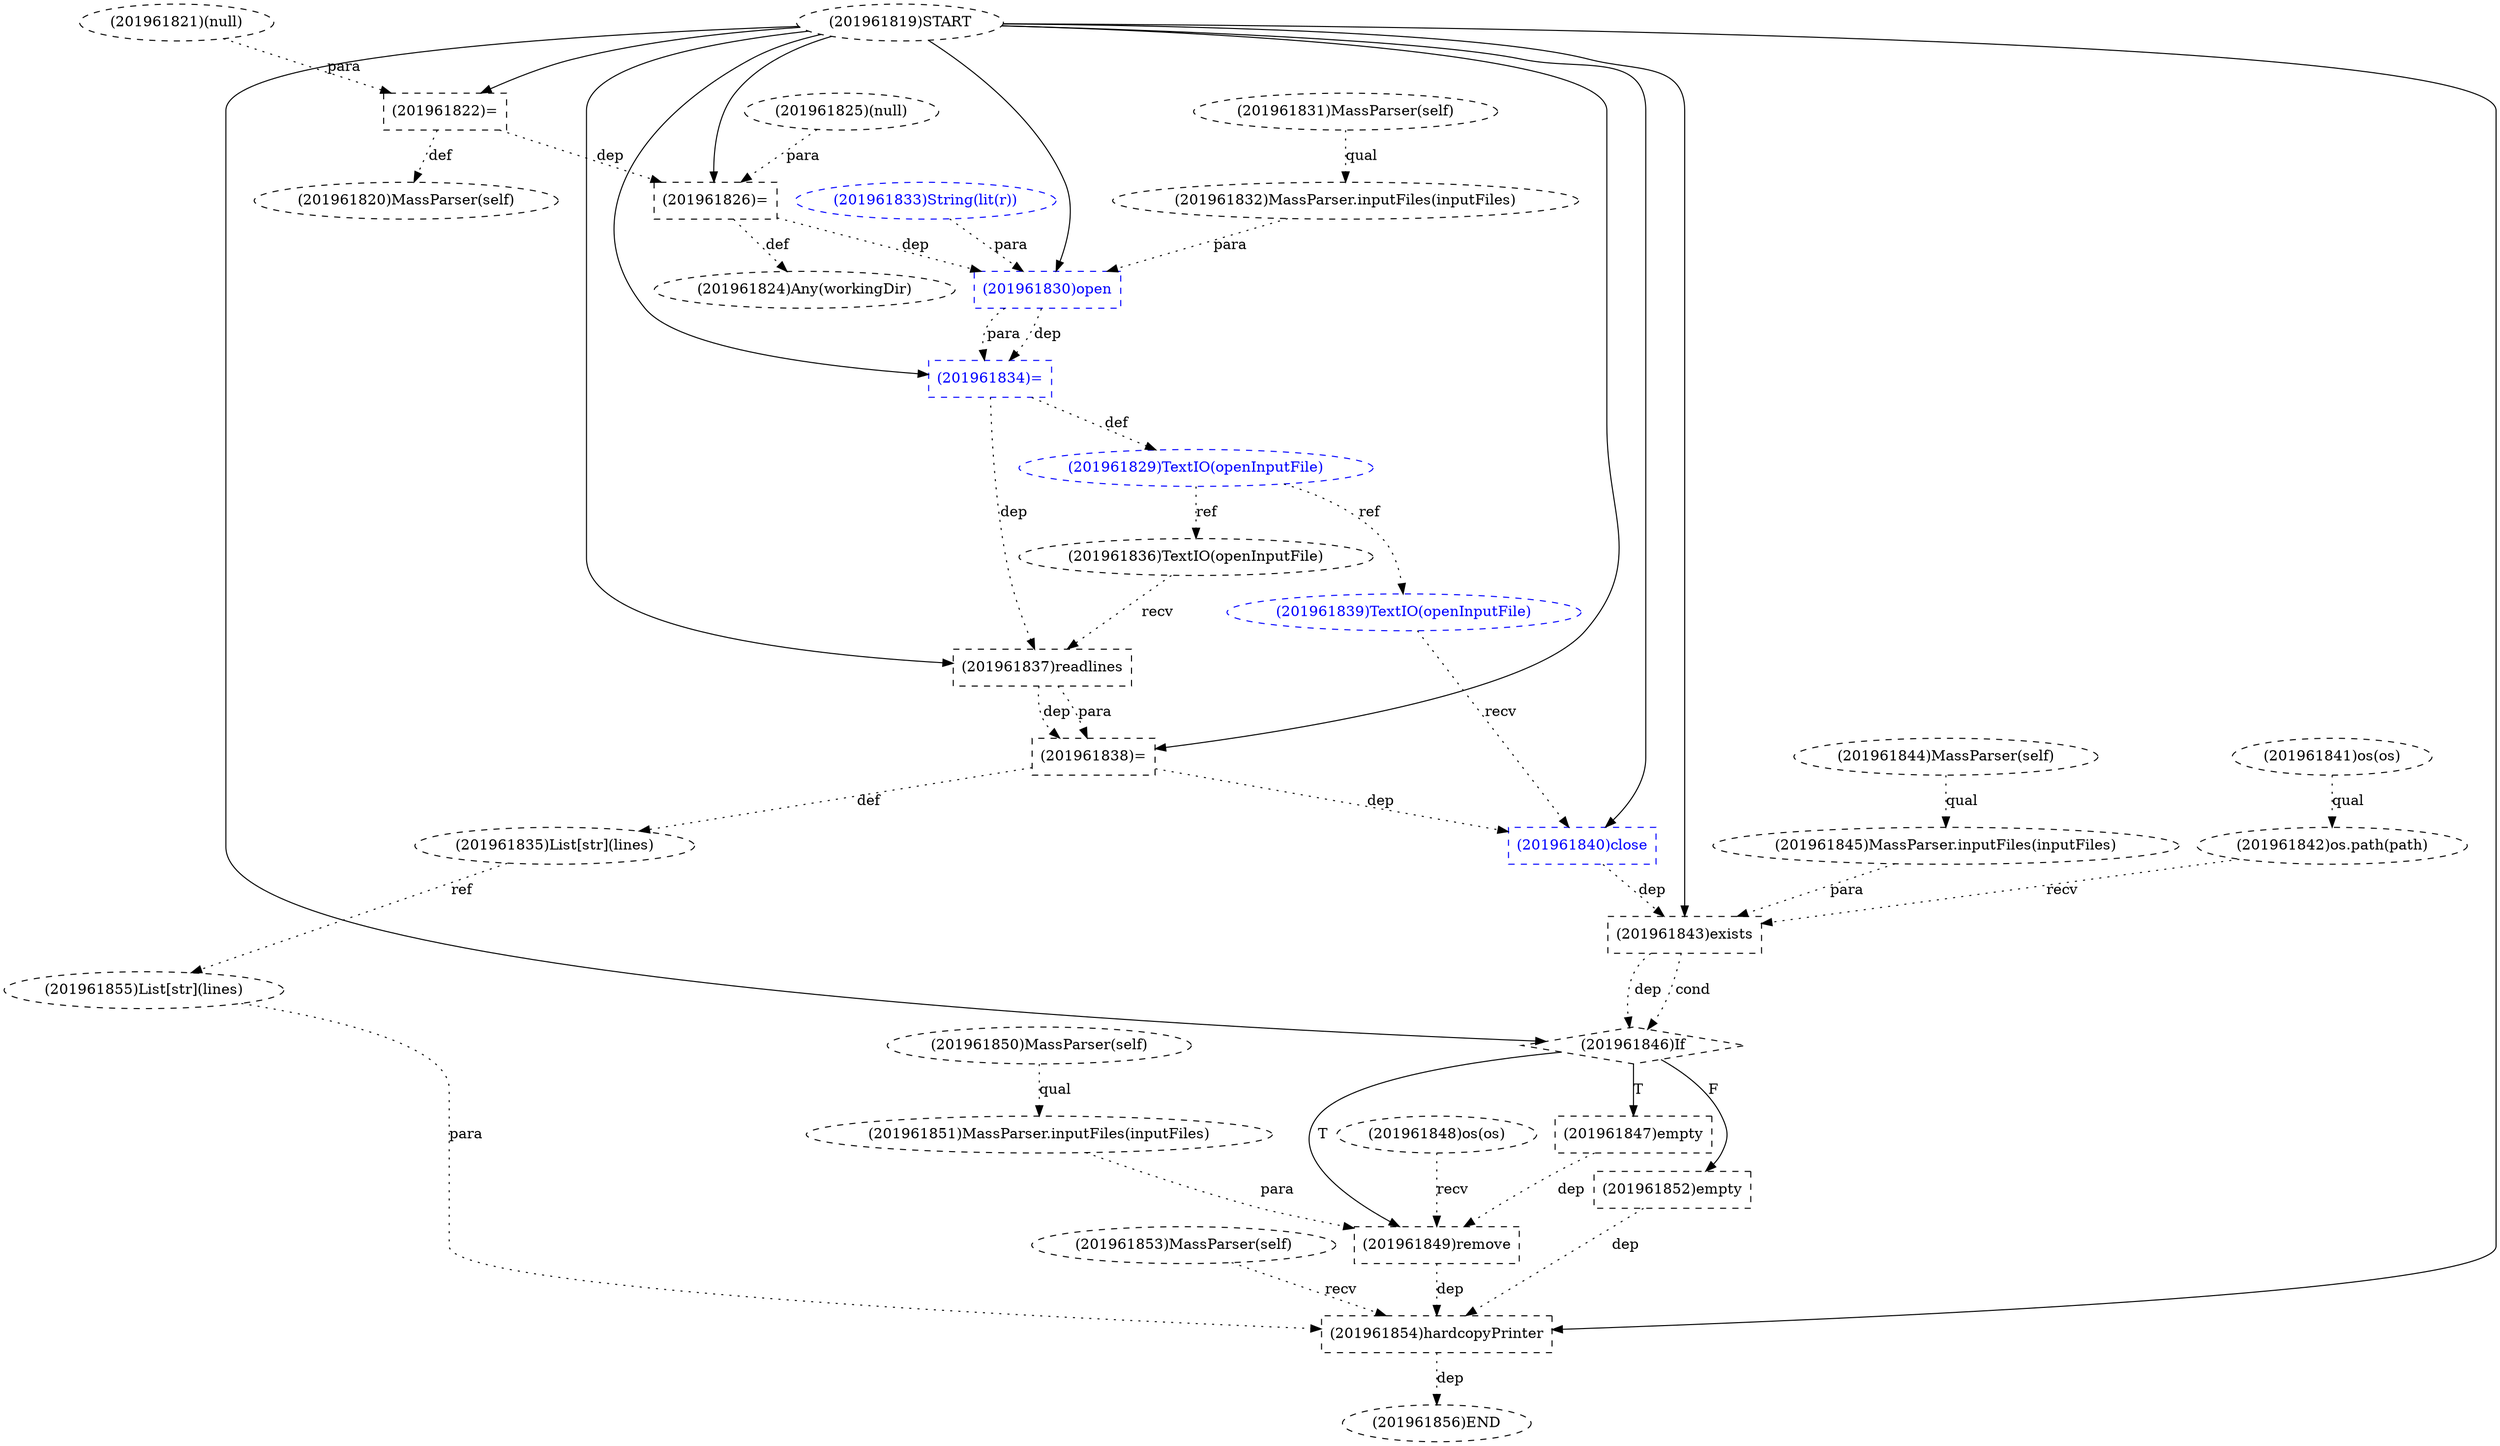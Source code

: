 digraph G {
1 [label="(201961849)remove" shape=box style=dashed]
2 [label="(201961832)MassParser.inputFiles(inputFiles)" shape=ellipse style=dashed]
3 [label="(201961842)os.path(path)" shape=ellipse style=dashed]
4 [label="(201961845)MassParser.inputFiles(inputFiles)" shape=ellipse style=dashed]
5 [label="(201961825)(null)" shape=ellipse style=dashed]
6 [label="(201961834)=" shape=box style=dashed color=blue fontcolor=blue]
7 [label="(201961836)TextIO(openInputFile)" shape=ellipse style=dashed]
8 [label="(201961846)If" shape=diamond style=dashed]
9 [label="(201961820)MassParser(self)" shape=ellipse style=dashed]
10 [label="(201961848)os(os)" shape=ellipse style=dashed]
11 [label="(201961839)TextIO(openInputFile)" shape=ellipse style=dashed color=blue fontcolor=blue]
12 [label="(201961841)os(os)" shape=ellipse style=dashed]
13 [label="(201961850)MassParser(self)" shape=ellipse style=dashed]
14 [label="(201961826)=" shape=box style=dashed]
15 [label="(201961829)TextIO(openInputFile)" shape=ellipse style=dashed color=blue fontcolor=blue]
16 [label="(201961837)readlines" shape=box style=dashed]
17 [label="(201961854)hardcopyPrinter" shape=box style=dashed]
18 [label="(201961835)List[str](lines)" shape=ellipse style=dashed]
19 [label="(201961822)=" shape=box style=dashed]
20 [label="(201961831)MassParser(self)" shape=ellipse style=dashed]
21 [label="(201961833)String(lit(r))" shape=ellipse style=dashed color=blue fontcolor=blue]
22 [label="(201961821)(null)" shape=ellipse style=dashed]
23 [label="(201961838)=" shape=box style=dashed]
24 [label="(201961840)close" shape=box style=dashed color=blue fontcolor=blue]
25 [label="(201961851)MassParser.inputFiles(inputFiles)" shape=ellipse style=dashed]
26 [label="(201961853)MassParser(self)" shape=ellipse style=dashed]
27 [label="(201961819)START" style=dashed]
28 [label="(201961852)empty" shape=box style=dashed]
29 [label="(201961824)Any(workingDir)" shape=ellipse style=dashed]
30 [label="(201961855)List[str](lines)" shape=ellipse style=dashed]
31 [label="(201961830)open" shape=box style=dashed color=blue fontcolor=blue]
32 [label="(201961844)MassParser(self)" shape=ellipse style=dashed]
33 [label="(201961847)empty" shape=box style=dashed]
34 [label="(201961856)END" style=dashed]
35 [label="(201961843)exists" shape=box style=dashed]
8 -> 1 [label="T"];
10 -> 1 [label="recv" style=dotted];
25 -> 1 [label="para" style=dotted];
33 -> 1 [label="dep" style=dotted];
20 -> 2 [label="qual" style=dotted];
12 -> 3 [label="qual" style=dotted];
32 -> 4 [label="qual" style=dotted];
27 -> 6 [label="" style=solid];
31 -> 6 [label="dep" style=dotted];
31 -> 6 [label="para" style=dotted];
15 -> 7 [label="ref" style=dotted];
27 -> 8 [label="" style=solid];
35 -> 8 [label="dep" style=dotted];
35 -> 8 [label="cond" style=dotted];
19 -> 9 [label="def" style=dotted];
15 -> 11 [label="ref" style=dotted];
27 -> 14 [label="" style=solid];
5 -> 14 [label="para" style=dotted];
19 -> 14 [label="dep" style=dotted];
6 -> 15 [label="def" style=dotted];
27 -> 16 [label="" style=solid];
7 -> 16 [label="recv" style=dotted];
6 -> 16 [label="dep" style=dotted];
27 -> 17 [label="" style=solid];
26 -> 17 [label="recv" style=dotted];
30 -> 17 [label="para" style=dotted];
1 -> 17 [label="dep" style=dotted];
28 -> 17 [label="dep" style=dotted];
23 -> 18 [label="def" style=dotted];
27 -> 19 [label="" style=solid];
22 -> 19 [label="para" style=dotted];
27 -> 23 [label="" style=solid];
16 -> 23 [label="dep" style=dotted];
16 -> 23 [label="para" style=dotted];
27 -> 24 [label="" style=solid];
11 -> 24 [label="recv" style=dotted];
23 -> 24 [label="dep" style=dotted];
13 -> 25 [label="qual" style=dotted];
8 -> 28 [label="F"];
14 -> 29 [label="def" style=dotted];
18 -> 30 [label="ref" style=dotted];
27 -> 31 [label="" style=solid];
2 -> 31 [label="para" style=dotted];
21 -> 31 [label="para" style=dotted];
14 -> 31 [label="dep" style=dotted];
8 -> 33 [label="T"];
17 -> 34 [label="dep" style=dotted];
27 -> 35 [label="" style=solid];
3 -> 35 [label="recv" style=dotted];
4 -> 35 [label="para" style=dotted];
24 -> 35 [label="dep" style=dotted];
}